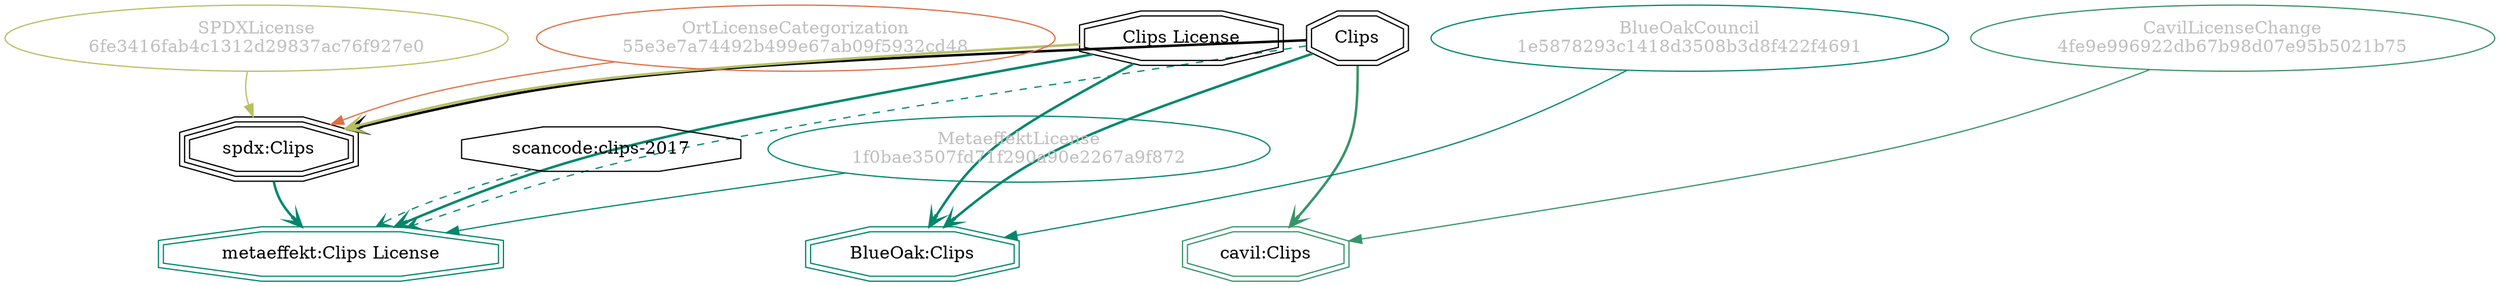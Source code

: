 strict digraph {
    node [shape=box];
    graph [splines=curved];
    1376 [label="SPDXLicense\n6fe3416fab4c1312d29837ac76f927e0"
         ,fontcolor=gray
         ,color="#b8bf62"
         ,fillcolor="beige;1"
         ,shape=ellipse];
    1377 [label="spdx:Clips"
         ,shape=tripleoctagon];
    1378 [label=Clips
         ,shape=doubleoctagon];
    1379 [label="Clips License"
         ,shape=doubleoctagon];
    8807 [label="BlueOakCouncil\n1e5878293c1418d3508b3d8f422f4691"
         ,fontcolor=gray
         ,color="#00876c"
         ,fillcolor="beige;1"
         ,shape=ellipse];
    8808 [label="BlueOak:Clips"
         ,color="#00876c"
         ,shape=doubleoctagon];
    13876 [label="scancode:clips-2017"
          ,shape=octagon];
    28645 [label="OrtLicenseCategorization\n55e3e7a74492b499e67ab09f5932cd48"
          ,fontcolor=gray
          ,color="#e06f45"
          ,fillcolor="beige;1"
          ,shape=ellipse];
    36682 [label="CavilLicenseChange\n4fe9e996922db67b98d07e95b5021b75"
          ,fontcolor=gray
          ,color="#379469"
          ,fillcolor="beige;1"
          ,shape=ellipse];
    36683 [label="cavil:Clips"
          ,color="#379469"
          ,shape=doubleoctagon];
    40715 [label="MetaeffektLicense\n1f0bae3507fd71f290a90e2267a9f872"
          ,fontcolor=gray
          ,color="#00876c"
          ,fillcolor="beige;1"
          ,shape=ellipse];
    40716 [label="metaeffekt:Clips License"
          ,color="#00876c"
          ,shape=doubleoctagon];
    1376 -> 1377 [weight=0.5
                 ,color="#b8bf62"];
    1377 -> 40716 [style=bold
                  ,arrowhead=vee
                  ,weight=0.7
                  ,color="#00876c"];
    1378 -> 1377 [style=bold
                 ,arrowhead=vee
                 ,weight=0.7];
    1378 -> 8808 [style=bold
                 ,arrowhead=vee
                 ,weight=0.7
                 ,color="#00876c"];
    1378 -> 36683 [style=bold
                  ,arrowhead=vee
                  ,weight=0.7
                  ,color="#379469"];
    1378 -> 36683 [style=bold
                  ,arrowhead=vee
                  ,weight=0.7
                  ,color="#379469"];
    1378 -> 40716 [style=dashed
                  ,arrowhead=vee
                  ,weight=0.5
                  ,color="#00876c"];
    1379 -> 1377 [style=bold
                 ,arrowhead=vee
                 ,weight=0.7
                 ,color="#b8bf62"];
    1379 -> 8808 [style=bold
                 ,arrowhead=vee
                 ,weight=0.7
                 ,color="#00876c"];
    1379 -> 40716 [style=bold
                  ,arrowhead=vee
                  ,weight=0.7
                  ,color="#00876c"];
    1379 -> 40716 [style=bold
                  ,arrowhead=vee
                  ,weight=0.7
                  ,color="#00876c"];
    8807 -> 8808 [weight=0.5
                 ,color="#00876c"];
    13876 -> 40716 [style=dashed
                   ,arrowhead=vee
                   ,weight=0.5
                   ,color="#00876c"];
    28645 -> 1377 [weight=0.5
                  ,color="#e06f45"];
    36682 -> 36683 [weight=0.5
                   ,color="#379469"];
    40715 -> 40716 [weight=0.5
                   ,color="#00876c"];
}
